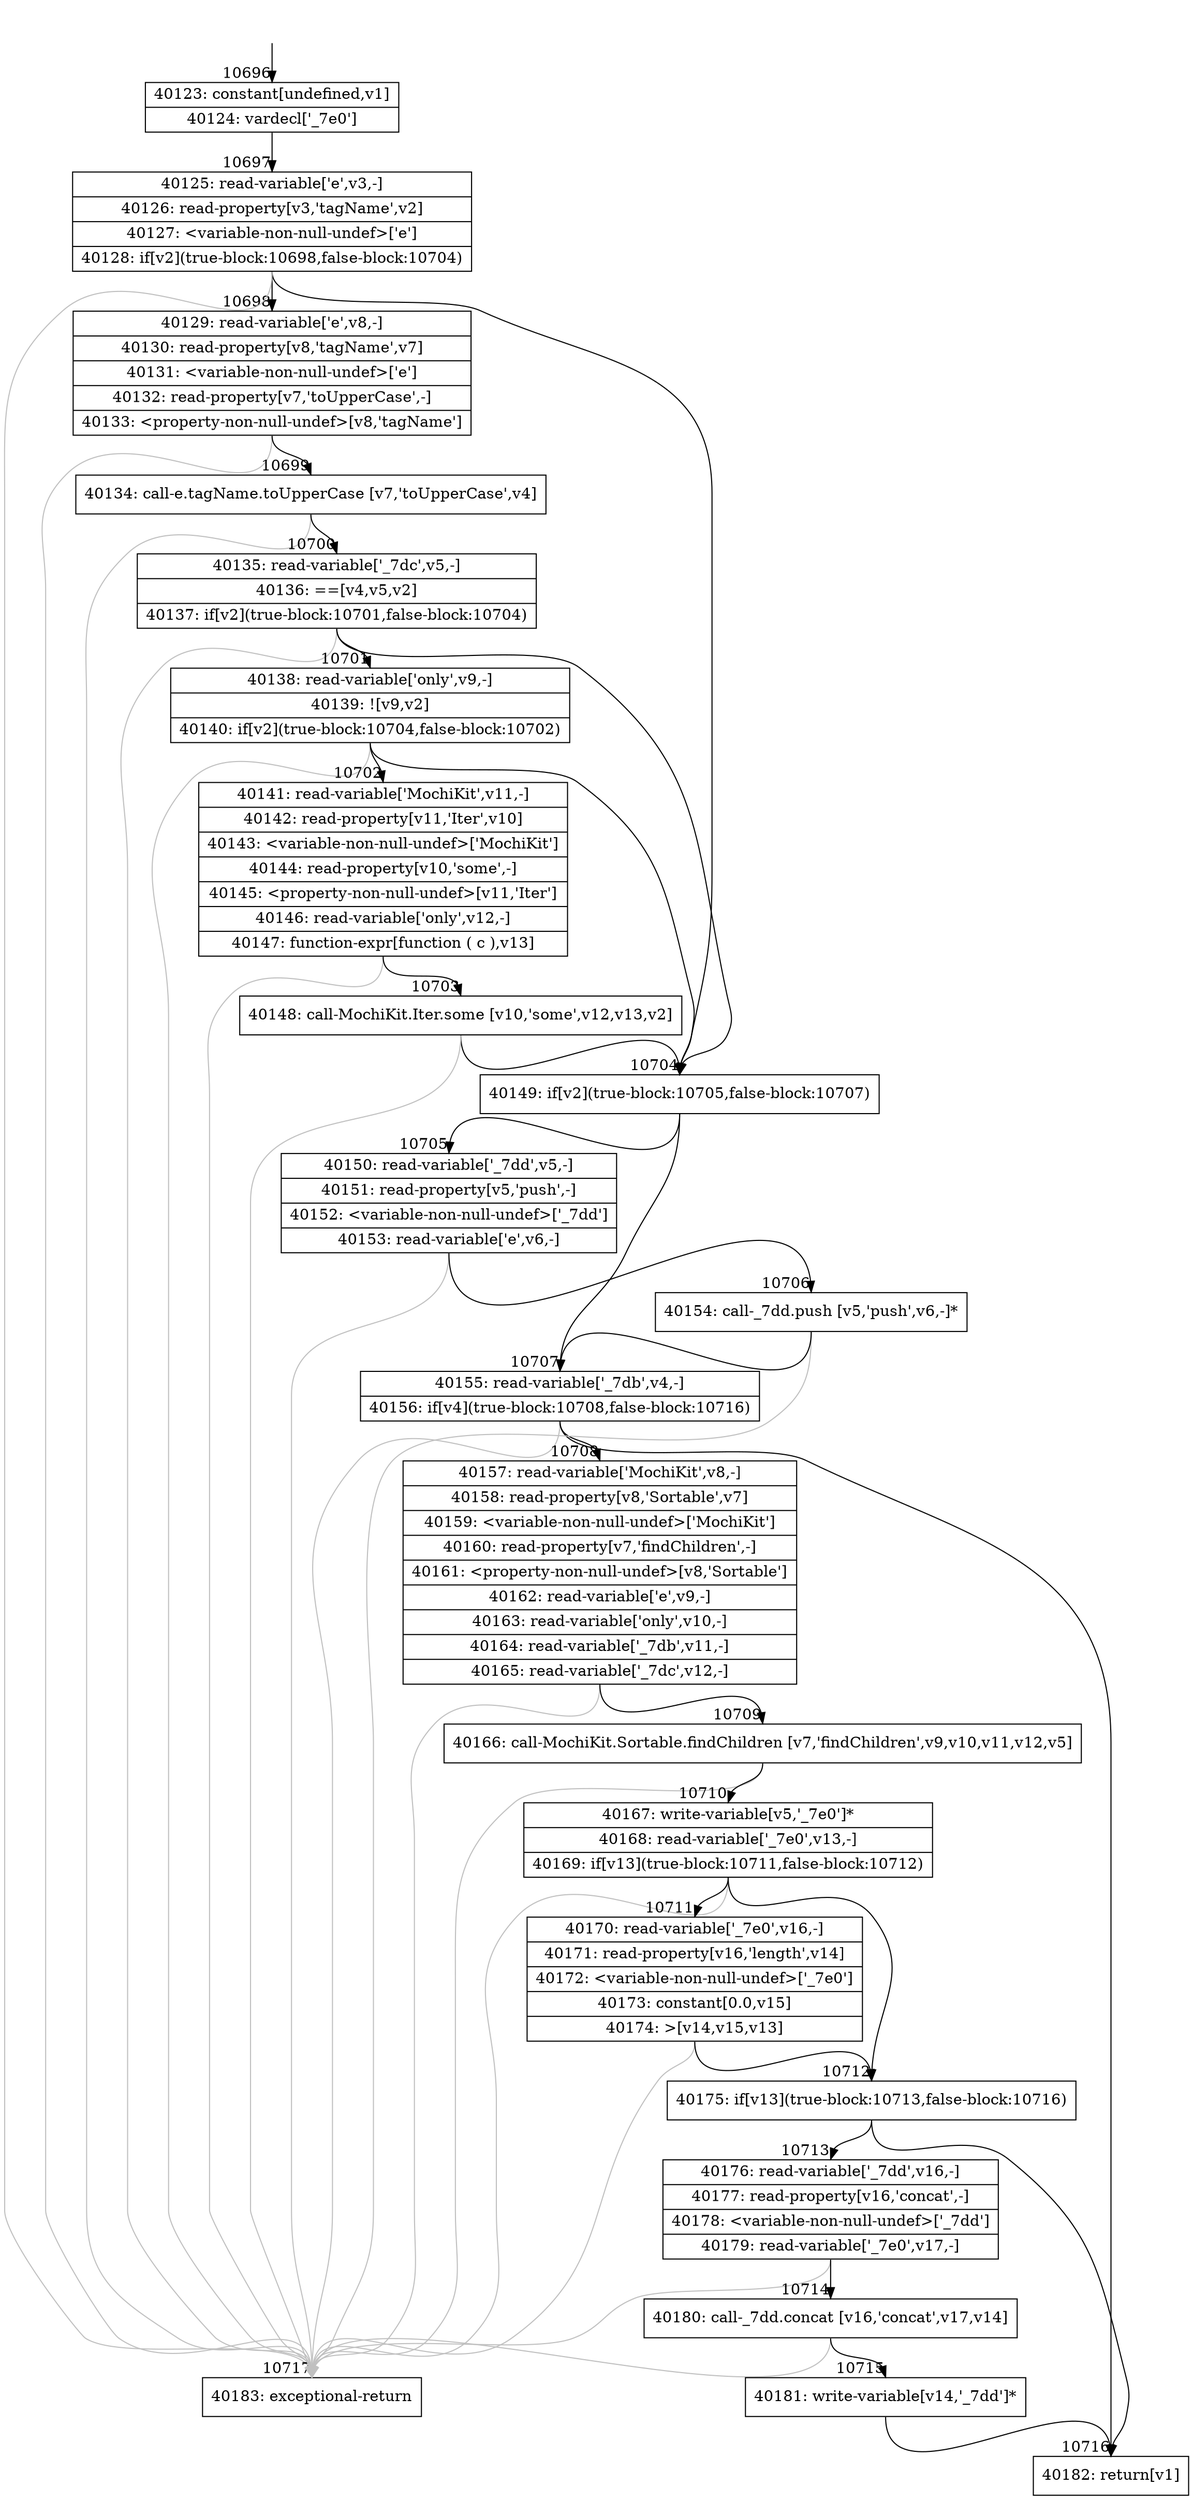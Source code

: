 digraph {
rankdir="TD"
BB_entry761[shape=none,label=""];
BB_entry761 -> BB10696 [tailport=s, headport=n, headlabel="    10696"]
BB10696 [shape=record label="{40123: constant[undefined,v1]|40124: vardecl['_7e0']}" ] 
BB10696 -> BB10697 [tailport=s, headport=n, headlabel="      10697"]
BB10697 [shape=record label="{40125: read-variable['e',v3,-]|40126: read-property[v3,'tagName',v2]|40127: \<variable-non-null-undef\>['e']|40128: if[v2](true-block:10698,false-block:10704)}" ] 
BB10697 -> BB10704 [tailport=s, headport=n, headlabel="      10704"]
BB10697 -> BB10698 [tailport=s, headport=n, headlabel="      10698"]
BB10697 -> BB10717 [tailport=s, headport=n, color=gray, headlabel="      10717"]
BB10698 [shape=record label="{40129: read-variable['e',v8,-]|40130: read-property[v8,'tagName',v7]|40131: \<variable-non-null-undef\>['e']|40132: read-property[v7,'toUpperCase',-]|40133: \<property-non-null-undef\>[v8,'tagName']}" ] 
BB10698 -> BB10699 [tailport=s, headport=n, headlabel="      10699"]
BB10698 -> BB10717 [tailport=s, headport=n, color=gray]
BB10699 [shape=record label="{40134: call-e.tagName.toUpperCase [v7,'toUpperCase',v4]}" ] 
BB10699 -> BB10700 [tailport=s, headport=n, headlabel="      10700"]
BB10699 -> BB10717 [tailport=s, headport=n, color=gray]
BB10700 [shape=record label="{40135: read-variable['_7dc',v5,-]|40136: ==[v4,v5,v2]|40137: if[v2](true-block:10701,false-block:10704)}" ] 
BB10700 -> BB10704 [tailport=s, headport=n]
BB10700 -> BB10701 [tailport=s, headport=n, headlabel="      10701"]
BB10700 -> BB10717 [tailport=s, headport=n, color=gray]
BB10701 [shape=record label="{40138: read-variable['only',v9,-]|40139: ![v9,v2]|40140: if[v2](true-block:10704,false-block:10702)}" ] 
BB10701 -> BB10704 [tailport=s, headport=n]
BB10701 -> BB10702 [tailport=s, headport=n, headlabel="      10702"]
BB10701 -> BB10717 [tailport=s, headport=n, color=gray]
BB10702 [shape=record label="{40141: read-variable['MochiKit',v11,-]|40142: read-property[v11,'Iter',v10]|40143: \<variable-non-null-undef\>['MochiKit']|40144: read-property[v10,'some',-]|40145: \<property-non-null-undef\>[v11,'Iter']|40146: read-variable['only',v12,-]|40147: function-expr[function ( c ),v13]}" ] 
BB10702 -> BB10703 [tailport=s, headport=n, headlabel="      10703"]
BB10702 -> BB10717 [tailport=s, headport=n, color=gray]
BB10703 [shape=record label="{40148: call-MochiKit.Iter.some [v10,'some',v12,v13,v2]}" ] 
BB10703 -> BB10704 [tailport=s, headport=n]
BB10703 -> BB10717 [tailport=s, headport=n, color=gray]
BB10704 [shape=record label="{40149: if[v2](true-block:10705,false-block:10707)}" ] 
BB10704 -> BB10705 [tailport=s, headport=n, headlabel="      10705"]
BB10704 -> BB10707 [tailport=s, headport=n, headlabel="      10707"]
BB10705 [shape=record label="{40150: read-variable['_7dd',v5,-]|40151: read-property[v5,'push',-]|40152: \<variable-non-null-undef\>['_7dd']|40153: read-variable['e',v6,-]}" ] 
BB10705 -> BB10706 [tailport=s, headport=n, headlabel="      10706"]
BB10705 -> BB10717 [tailport=s, headport=n, color=gray]
BB10706 [shape=record label="{40154: call-_7dd.push [v5,'push',v6,-]*}" ] 
BB10706 -> BB10707 [tailport=s, headport=n]
BB10706 -> BB10717 [tailport=s, headport=n, color=gray]
BB10707 [shape=record label="{40155: read-variable['_7db',v4,-]|40156: if[v4](true-block:10708,false-block:10716)}" ] 
BB10707 -> BB10708 [tailport=s, headport=n, headlabel="      10708"]
BB10707 -> BB10716 [tailport=s, headport=n, headlabel="      10716"]
BB10707 -> BB10717 [tailport=s, headport=n, color=gray]
BB10708 [shape=record label="{40157: read-variable['MochiKit',v8,-]|40158: read-property[v8,'Sortable',v7]|40159: \<variable-non-null-undef\>['MochiKit']|40160: read-property[v7,'findChildren',-]|40161: \<property-non-null-undef\>[v8,'Sortable']|40162: read-variable['e',v9,-]|40163: read-variable['only',v10,-]|40164: read-variable['_7db',v11,-]|40165: read-variable['_7dc',v12,-]}" ] 
BB10708 -> BB10709 [tailport=s, headport=n, headlabel="      10709"]
BB10708 -> BB10717 [tailport=s, headport=n, color=gray]
BB10709 [shape=record label="{40166: call-MochiKit.Sortable.findChildren [v7,'findChildren',v9,v10,v11,v12,v5]}" ] 
BB10709 -> BB10710 [tailport=s, headport=n, headlabel="      10710"]
BB10709 -> BB10717 [tailport=s, headport=n, color=gray]
BB10710 [shape=record label="{40167: write-variable[v5,'_7e0']*|40168: read-variable['_7e0',v13,-]|40169: if[v13](true-block:10711,false-block:10712)}" ] 
BB10710 -> BB10712 [tailport=s, headport=n, headlabel="      10712"]
BB10710 -> BB10711 [tailport=s, headport=n, headlabel="      10711"]
BB10710 -> BB10717 [tailport=s, headport=n, color=gray]
BB10711 [shape=record label="{40170: read-variable['_7e0',v16,-]|40171: read-property[v16,'length',v14]|40172: \<variable-non-null-undef\>['_7e0']|40173: constant[0.0,v15]|40174: \>[v14,v15,v13]}" ] 
BB10711 -> BB10712 [tailport=s, headport=n]
BB10711 -> BB10717 [tailport=s, headport=n, color=gray]
BB10712 [shape=record label="{40175: if[v13](true-block:10713,false-block:10716)}" ] 
BB10712 -> BB10713 [tailport=s, headport=n, headlabel="      10713"]
BB10712 -> BB10716 [tailport=s, headport=n]
BB10713 [shape=record label="{40176: read-variable['_7dd',v16,-]|40177: read-property[v16,'concat',-]|40178: \<variable-non-null-undef\>['_7dd']|40179: read-variable['_7e0',v17,-]}" ] 
BB10713 -> BB10714 [tailport=s, headport=n, headlabel="      10714"]
BB10713 -> BB10717 [tailport=s, headport=n, color=gray]
BB10714 [shape=record label="{40180: call-_7dd.concat [v16,'concat',v17,v14]}" ] 
BB10714 -> BB10715 [tailport=s, headport=n, headlabel="      10715"]
BB10714 -> BB10717 [tailport=s, headport=n, color=gray]
BB10715 [shape=record label="{40181: write-variable[v14,'_7dd']*}" ] 
BB10715 -> BB10716 [tailport=s, headport=n]
BB10716 [shape=record label="{40182: return[v1]}" ] 
BB10717 [shape=record label="{40183: exceptional-return}" ] 
//#$~ 7513
}
